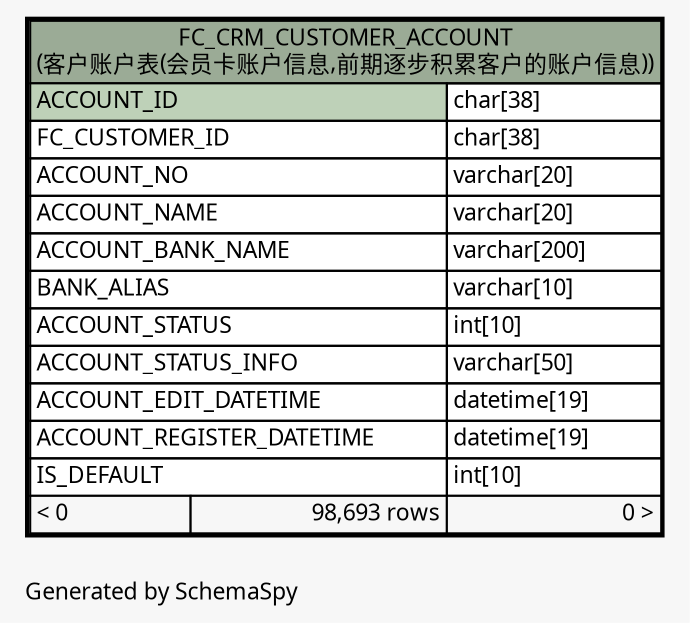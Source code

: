 // dot 2.26.0 on Linux 2.6.32-504.8.1.el6.x86_64
// SchemaSpy rev Unknown
digraph "oneDegreeRelationshipsDiagram" {
  graph [
    rankdir="RL"
    bgcolor="#f7f7f7"
    label="\nGenerated by SchemaSpy"
    labeljust="l"
    nodesep="0.18"
    ranksep="0.46"
    fontname="Microsoft YaHei"
    fontsize="11"
  ];
  node [
    fontname="Microsoft YaHei"
    fontsize="11"
    shape="plaintext"
  ];
  edge [
    arrowsize="0.8"
  ];
  "FC_CRM_CUSTOMER_ACCOUNT" [
    label=<
    <TABLE BORDER="2" CELLBORDER="1" CELLSPACING="0" BGCOLOR="#ffffff">
      <TR><TD COLSPAN="3" BGCOLOR="#9bab96" ALIGN="CENTER">FC_CRM_CUSTOMER_ACCOUNT<br/>(客户账户表(会员卡账户信息,前期逐步积累客户的账户信息))</TD></TR>
      <TR><TD PORT="ACCOUNT_ID" COLSPAN="2" BGCOLOR="#bed1b8" ALIGN="LEFT">ACCOUNT_ID</TD><TD PORT="ACCOUNT_ID.type" ALIGN="LEFT">char[38]</TD></TR>
      <TR><TD PORT="FC_CUSTOMER_ID" COLSPAN="2" ALIGN="LEFT">FC_CUSTOMER_ID</TD><TD PORT="FC_CUSTOMER_ID.type" ALIGN="LEFT">char[38]</TD></TR>
      <TR><TD PORT="ACCOUNT_NO" COLSPAN="2" ALIGN="LEFT">ACCOUNT_NO</TD><TD PORT="ACCOUNT_NO.type" ALIGN="LEFT">varchar[20]</TD></TR>
      <TR><TD PORT="ACCOUNT_NAME" COLSPAN="2" ALIGN="LEFT">ACCOUNT_NAME</TD><TD PORT="ACCOUNT_NAME.type" ALIGN="LEFT">varchar[20]</TD></TR>
      <TR><TD PORT="ACCOUNT_BANK_NAME" COLSPAN="2" ALIGN="LEFT">ACCOUNT_BANK_NAME</TD><TD PORT="ACCOUNT_BANK_NAME.type" ALIGN="LEFT">varchar[200]</TD></TR>
      <TR><TD PORT="BANK_ALIAS" COLSPAN="2" ALIGN="LEFT">BANK_ALIAS</TD><TD PORT="BANK_ALIAS.type" ALIGN="LEFT">varchar[10]</TD></TR>
      <TR><TD PORT="ACCOUNT_STATUS" COLSPAN="2" ALIGN="LEFT">ACCOUNT_STATUS</TD><TD PORT="ACCOUNT_STATUS.type" ALIGN="LEFT">int[10]</TD></TR>
      <TR><TD PORT="ACCOUNT_STATUS_INFO" COLSPAN="2" ALIGN="LEFT">ACCOUNT_STATUS_INFO</TD><TD PORT="ACCOUNT_STATUS_INFO.type" ALIGN="LEFT">varchar[50]</TD></TR>
      <TR><TD PORT="ACCOUNT_EDIT_DATETIME" COLSPAN="2" ALIGN="LEFT">ACCOUNT_EDIT_DATETIME</TD><TD PORT="ACCOUNT_EDIT_DATETIME.type" ALIGN="LEFT">datetime[19]</TD></TR>
      <TR><TD PORT="ACCOUNT_REGISTER_DATETIME" COLSPAN="2" ALIGN="LEFT">ACCOUNT_REGISTER_DATETIME</TD><TD PORT="ACCOUNT_REGISTER_DATETIME.type" ALIGN="LEFT">datetime[19]</TD></TR>
      <TR><TD PORT="IS_DEFAULT" COLSPAN="2" ALIGN="LEFT">IS_DEFAULT</TD><TD PORT="IS_DEFAULT.type" ALIGN="LEFT">int[10]</TD></TR>
      <TR><TD ALIGN="LEFT" BGCOLOR="#f7f7f7">&lt; 0</TD><TD ALIGN="RIGHT" BGCOLOR="#f7f7f7">98,693 rows</TD><TD ALIGN="RIGHT" BGCOLOR="#f7f7f7">0 &gt;</TD></TR>
    </TABLE>>
    URL="FC_CRM_CUSTOMER_ACCOUNT.html"
    tooltip="FC_CRM_CUSTOMER_ACCOUNT"
  ];
}
